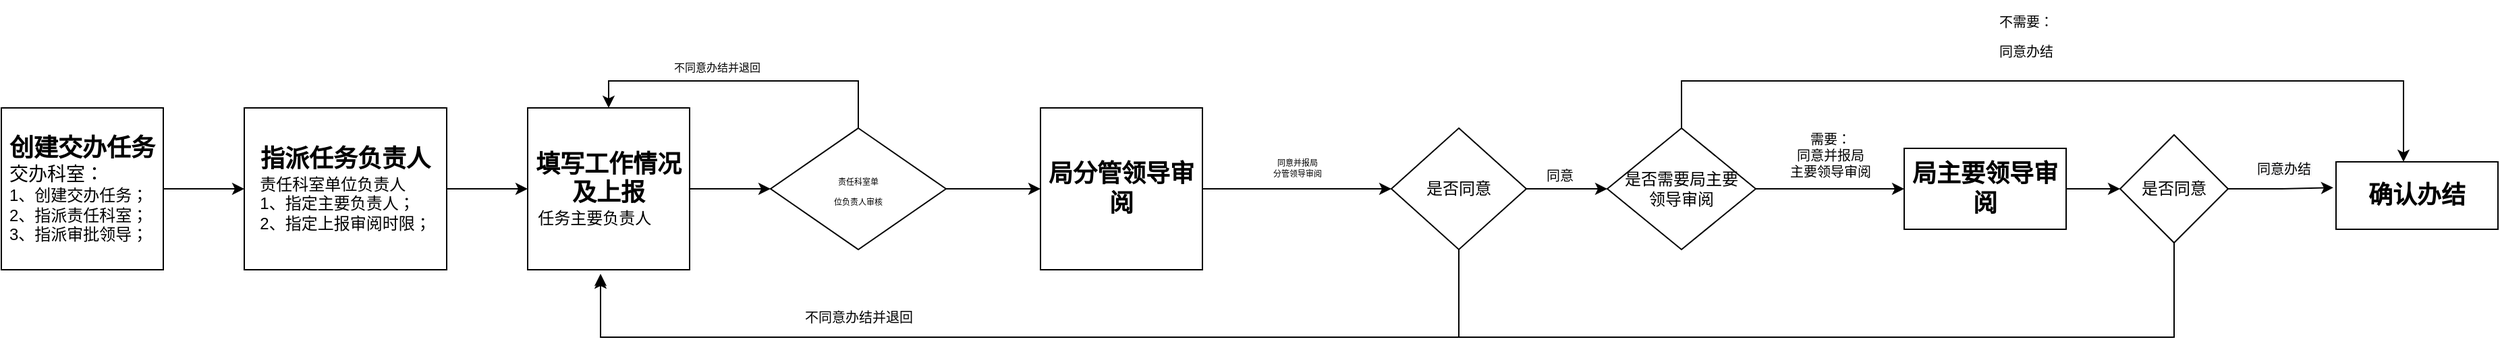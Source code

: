 <mxfile version="16.2.4" type="github">
  <diagram id="zva_Izvk_Pw7jRFiOZ6U" name="第 1 页">
    <mxGraphModel dx="1422" dy="794" grid="1" gridSize="10" guides="1" tooltips="1" connect="1" arrows="1" fold="1" page="1" pageScale="1" pageWidth="827" pageHeight="1169" math="0" shadow="0">
      <root>
        <mxCell id="0" />
        <mxCell id="1" parent="0" />
        <mxCell id="wEzHK_rQ6-qJ8AS3pq5E-3" value="" style="edgeStyle=orthogonalEdgeStyle;rounded=0;orthogonalLoop=1;jettySize=auto;html=1;" edge="1" parent="1" source="wEzHK_rQ6-qJ8AS3pq5E-1" target="wEzHK_rQ6-qJ8AS3pq5E-2">
          <mxGeometry relative="1" as="geometry" />
        </mxCell>
        <mxCell id="wEzHK_rQ6-qJ8AS3pq5E-1" value="&lt;span style=&quot;text-align: left&quot;&gt;&lt;b&gt;&lt;font style=&quot;font-size: 18px&quot;&gt;创建交办任务&lt;/font&gt;&lt;/b&gt;&lt;br&gt;&lt;div style=&quot;text-align: left&quot;&gt;&lt;span style=&quot;font-size: 14px ; text-align: center&quot;&gt;交办科室：&lt;/span&gt;&lt;/div&gt;&lt;/span&gt;&lt;div style=&quot;text-align: left&quot;&gt;&lt;span&gt;1、创建交办任务；&lt;/span&gt;&lt;/div&gt;&lt;div style=&quot;text-align: left&quot;&gt;&lt;span&gt;2、指派责任科室；&lt;/span&gt;&lt;/div&gt;&lt;div style=&quot;text-align: left&quot;&gt;&lt;span&gt;3、指派审批领导；&lt;/span&gt;&lt;/div&gt;" style="rounded=0;whiteSpace=wrap;html=1;" vertex="1" parent="1">
          <mxGeometry x="10" y="280" width="120" height="120" as="geometry" />
        </mxCell>
        <mxCell id="wEzHK_rQ6-qJ8AS3pq5E-7" value="" style="edgeStyle=orthogonalEdgeStyle;rounded=0;orthogonalLoop=1;jettySize=auto;html=1;fontSize=14;" edge="1" parent="1" source="wEzHK_rQ6-qJ8AS3pq5E-2" target="wEzHK_rQ6-qJ8AS3pq5E-6">
          <mxGeometry relative="1" as="geometry" />
        </mxCell>
        <mxCell id="wEzHK_rQ6-qJ8AS3pq5E-2" value="&lt;b&gt;&lt;font style=&quot;font-size: 18px&quot;&gt;指派任务负责人&lt;/font&gt;&lt;/b&gt;&lt;br&gt;&lt;div style=&quot;text-align: left&quot;&gt;责任科室单位负责人&lt;/div&gt;&lt;div style=&quot;text-align: left&quot;&gt;&lt;span&gt;1、指定主要负责人；&lt;/span&gt;&lt;/div&gt;&lt;div style=&quot;text-align: left&quot;&gt;&lt;span&gt;2、指定上报审阅时限；&lt;/span&gt;&lt;/div&gt;" style="rounded=0;whiteSpace=wrap;html=1;" vertex="1" parent="1">
          <mxGeometry x="190" y="280" width="150" height="120" as="geometry" />
        </mxCell>
        <mxCell id="wEzHK_rQ6-qJ8AS3pq5E-17" value="" style="edgeStyle=orthogonalEdgeStyle;rounded=0;orthogonalLoop=1;jettySize=auto;html=1;fontSize=18;" edge="1" parent="1" source="wEzHK_rQ6-qJ8AS3pq5E-6" target="wEzHK_rQ6-qJ8AS3pq5E-16">
          <mxGeometry relative="1" as="geometry" />
        </mxCell>
        <mxCell id="wEzHK_rQ6-qJ8AS3pq5E-6" value="&lt;font&gt;&lt;span style=&quot;font-size: 18px&quot;&gt;&lt;b&gt;填写工作情况及上报&lt;/b&gt;&lt;/span&gt;&lt;br&gt;&lt;div style=&quot;text-align: left&quot;&gt;&lt;span&gt;&amp;nbsp; 任务主要负责人&lt;/span&gt;&lt;br&gt;&lt;/div&gt;&lt;/font&gt;" style="whiteSpace=wrap;html=1;rounded=0;" vertex="1" parent="1">
          <mxGeometry x="400" y="280" width="120" height="120" as="geometry" />
        </mxCell>
        <mxCell id="wEzHK_rQ6-qJ8AS3pq5E-18" style="edgeStyle=orthogonalEdgeStyle;rounded=0;orthogonalLoop=1;jettySize=auto;html=1;entryX=0.5;entryY=0;entryDx=0;entryDy=0;fontSize=8;" edge="1" parent="1" source="wEzHK_rQ6-qJ8AS3pq5E-16" target="wEzHK_rQ6-qJ8AS3pq5E-6">
          <mxGeometry relative="1" as="geometry">
            <Array as="points">
              <mxPoint x="645" y="260" />
              <mxPoint x="460" y="260" />
            </Array>
          </mxGeometry>
        </mxCell>
        <mxCell id="wEzHK_rQ6-qJ8AS3pq5E-19" value="不同意办结并退回" style="edgeLabel;html=1;align=center;verticalAlign=middle;resizable=0;points=[];fontSize=8;" vertex="1" connectable="0" parent="wEzHK_rQ6-qJ8AS3pq5E-18">
          <mxGeometry x="-0.08" y="-3" relative="1" as="geometry">
            <mxPoint x="-30" y="-7" as="offset" />
          </mxGeometry>
        </mxCell>
        <mxCell id="wEzHK_rQ6-qJ8AS3pq5E-21" value="" style="edgeStyle=orthogonalEdgeStyle;rounded=0;orthogonalLoop=1;jettySize=auto;html=1;fontSize=8;" edge="1" parent="1" source="wEzHK_rQ6-qJ8AS3pq5E-16" target="wEzHK_rQ6-qJ8AS3pq5E-20">
          <mxGeometry relative="1" as="geometry" />
        </mxCell>
        <mxCell id="wEzHK_rQ6-qJ8AS3pq5E-16" value="&lt;font style=&quot;font-size: 6px&quot;&gt;&lt;span style=&quot;background-color: rgb(255 , 255 , 255)&quot;&gt;责任科室单&lt;/span&gt;&lt;br style=&quot;background-color: rgb(255 , 255 , 255)&quot;&gt;&lt;span style=&quot;background-color: rgb(255 , 255 , 255)&quot;&gt;位负责人审核&lt;/span&gt;&lt;/font&gt;" style="rhombus;whiteSpace=wrap;html=1;rounded=0;" vertex="1" parent="1">
          <mxGeometry x="580" y="295" width="130" height="90" as="geometry" />
        </mxCell>
        <mxCell id="wEzHK_rQ6-qJ8AS3pq5E-26" value="" style="edgeStyle=orthogonalEdgeStyle;rounded=0;orthogonalLoop=1;jettySize=auto;html=1;fontSize=18;" edge="1" parent="1" source="wEzHK_rQ6-qJ8AS3pq5E-20" target="wEzHK_rQ6-qJ8AS3pq5E-25">
          <mxGeometry relative="1" as="geometry" />
        </mxCell>
        <mxCell id="wEzHK_rQ6-qJ8AS3pq5E-20" value="&lt;font style=&quot;font-size: 18px&quot;&gt;&lt;b&gt;局分管领导审阅&lt;/b&gt;&lt;/font&gt;" style="whiteSpace=wrap;html=1;rounded=0;" vertex="1" parent="1">
          <mxGeometry x="780" y="280" width="120" height="120" as="geometry" />
        </mxCell>
        <mxCell id="wEzHK_rQ6-qJ8AS3pq5E-23" value="同意并报局&lt;br&gt;分管领导审阅" style="text;html=1;align=center;verticalAlign=middle;resizable=0;points=[];autosize=1;strokeColor=none;fillColor=none;fontSize=6;" vertex="1" parent="1">
          <mxGeometry x="925" y="315" width="90" height="20" as="geometry" />
        </mxCell>
        <mxCell id="wEzHK_rQ6-qJ8AS3pq5E-28" value="" style="edgeStyle=orthogonalEdgeStyle;rounded=0;orthogonalLoop=1;jettySize=auto;html=1;fontSize=18;" edge="1" parent="1" source="wEzHK_rQ6-qJ8AS3pq5E-25" target="wEzHK_rQ6-qJ8AS3pq5E-27">
          <mxGeometry relative="1" as="geometry" />
        </mxCell>
        <mxCell id="wEzHK_rQ6-qJ8AS3pq5E-31" style="edgeStyle=orthogonalEdgeStyle;rounded=0;orthogonalLoop=1;jettySize=auto;html=1;entryX=0.45;entryY=1.025;entryDx=0;entryDy=0;entryPerimeter=0;fontSize=18;" edge="1" parent="1" source="wEzHK_rQ6-qJ8AS3pq5E-25" target="wEzHK_rQ6-qJ8AS3pq5E-6">
          <mxGeometry relative="1" as="geometry">
            <Array as="points">
              <mxPoint x="1090" y="450" />
              <mxPoint x="454" y="450" />
            </Array>
          </mxGeometry>
        </mxCell>
        <mxCell id="wEzHK_rQ6-qJ8AS3pq5E-25" value="是否同意" style="rhombus;whiteSpace=wrap;html=1;rounded=0;" vertex="1" parent="1">
          <mxGeometry x="1040" y="295" width="100" height="90" as="geometry" />
        </mxCell>
        <mxCell id="wEzHK_rQ6-qJ8AS3pq5E-30" value="" style="edgeStyle=orthogonalEdgeStyle;rounded=0;orthogonalLoop=1;jettySize=auto;html=1;fontSize=18;" edge="1" parent="1" source="wEzHK_rQ6-qJ8AS3pq5E-27" target="wEzHK_rQ6-qJ8AS3pq5E-29">
          <mxGeometry relative="1" as="geometry" />
        </mxCell>
        <mxCell id="wEzHK_rQ6-qJ8AS3pq5E-38" value="" style="edgeStyle=orthogonalEdgeStyle;rounded=0;orthogonalLoop=1;jettySize=auto;html=1;fontSize=10;" edge="1" parent="1" source="wEzHK_rQ6-qJ8AS3pq5E-27" target="wEzHK_rQ6-qJ8AS3pq5E-37">
          <mxGeometry relative="1" as="geometry">
            <Array as="points">
              <mxPoint x="1255" y="260" />
              <mxPoint x="1790" y="260" />
            </Array>
          </mxGeometry>
        </mxCell>
        <mxCell id="wEzHK_rQ6-qJ8AS3pq5E-27" value="是否需要局主要&lt;br&gt;领导审阅" style="rhombus;whiteSpace=wrap;html=1;rounded=0;" vertex="1" parent="1">
          <mxGeometry x="1200" y="295" width="110" height="90" as="geometry" />
        </mxCell>
        <mxCell id="wEzHK_rQ6-qJ8AS3pq5E-41" value="" style="edgeStyle=orthogonalEdgeStyle;rounded=0;orthogonalLoop=1;jettySize=auto;html=1;fontSize=10;" edge="1" parent="1" source="wEzHK_rQ6-qJ8AS3pq5E-29" target="wEzHK_rQ6-qJ8AS3pq5E-40">
          <mxGeometry relative="1" as="geometry" />
        </mxCell>
        <mxCell id="wEzHK_rQ6-qJ8AS3pq5E-29" value="&lt;b style=&quot;font-size: 18px&quot;&gt;局主要领导审阅&lt;/b&gt;" style="whiteSpace=wrap;html=1;rounded=0;" vertex="1" parent="1">
          <mxGeometry x="1420" y="310" width="120" height="60" as="geometry" />
        </mxCell>
        <mxCell id="wEzHK_rQ6-qJ8AS3pq5E-33" value="不同意办结并退回" style="text;html=1;align=center;verticalAlign=middle;resizable=0;points=[];autosize=1;strokeColor=none;fillColor=none;fontSize=10;" vertex="1" parent="1">
          <mxGeometry x="590" y="425" width="110" height="20" as="geometry" />
        </mxCell>
        <mxCell id="wEzHK_rQ6-qJ8AS3pq5E-34" value="同意" style="text;html=1;strokeColor=none;fillColor=none;align=center;verticalAlign=middle;whiteSpace=wrap;rounded=0;fontSize=10;" vertex="1" parent="1">
          <mxGeometry x="1135" y="315" width="60" height="30" as="geometry" />
        </mxCell>
        <mxCell id="wEzHK_rQ6-qJ8AS3pq5E-36" value="需要：&lt;br&gt;同意并报局&lt;br&gt;主要领导审阅" style="text;html=1;align=center;verticalAlign=middle;resizable=0;points=[];autosize=1;strokeColor=none;fillColor=none;fontSize=10;" vertex="1" parent="1">
          <mxGeometry x="1320" y="295" width="90" height="40" as="geometry" />
        </mxCell>
        <mxCell id="wEzHK_rQ6-qJ8AS3pq5E-37" value="&lt;b&gt;&lt;font style=&quot;font-size: 18px&quot;&gt;确认办结&lt;/font&gt;&lt;/b&gt;" style="whiteSpace=wrap;html=1;rounded=0;" vertex="1" parent="1">
          <mxGeometry x="1740" y="320" width="120" height="50" as="geometry" />
        </mxCell>
        <mxCell id="wEzHK_rQ6-qJ8AS3pq5E-39" value="&lt;font style=&quot;font-size: 10px&quot;&gt;不需要：&lt;br&gt;同意办结&lt;/font&gt;" style="text;html=1;align=center;verticalAlign=middle;resizable=0;points=[];autosize=1;strokeColor=none;fillColor=none;fontSize=18;" vertex="1" parent="1">
          <mxGeometry x="1480" y="200" width="60" height="50" as="geometry" />
        </mxCell>
        <mxCell id="wEzHK_rQ6-qJ8AS3pq5E-42" style="edgeStyle=orthogonalEdgeStyle;rounded=0;orthogonalLoop=1;jettySize=auto;html=1;entryX=-0.017;entryY=0.383;entryDx=0;entryDy=0;fontSize=10;entryPerimeter=0;" edge="1" parent="1" source="wEzHK_rQ6-qJ8AS3pq5E-40" target="wEzHK_rQ6-qJ8AS3pq5E-37">
          <mxGeometry relative="1" as="geometry" />
        </mxCell>
        <mxCell id="wEzHK_rQ6-qJ8AS3pq5E-43" value="&lt;span style=&quot;background-color: rgb(248 , 249 , 250)&quot;&gt;同意办结&lt;/span&gt;" style="edgeLabel;html=1;align=center;verticalAlign=middle;resizable=0;points=[];fontSize=10;" vertex="1" connectable="0" parent="wEzHK_rQ6-qJ8AS3pq5E-42">
          <mxGeometry x="-0.126" y="1" relative="1" as="geometry">
            <mxPoint x="6" y="-14" as="offset" />
          </mxGeometry>
        </mxCell>
        <mxCell id="wEzHK_rQ6-qJ8AS3pq5E-44" style="edgeStyle=orthogonalEdgeStyle;rounded=0;orthogonalLoop=1;jettySize=auto;html=1;entryX=0.45;entryY=1.042;entryDx=0;entryDy=0;entryPerimeter=0;fontSize=10;exitX=0.5;exitY=1;exitDx=0;exitDy=0;" edge="1" parent="1" source="wEzHK_rQ6-qJ8AS3pq5E-40" target="wEzHK_rQ6-qJ8AS3pq5E-6">
          <mxGeometry relative="1" as="geometry">
            <Array as="points">
              <mxPoint x="1620" y="450" />
              <mxPoint x="454" y="450" />
            </Array>
          </mxGeometry>
        </mxCell>
        <mxCell id="wEzHK_rQ6-qJ8AS3pq5E-40" value="是否同意" style="rhombus;whiteSpace=wrap;html=1;rounded=0;" vertex="1" parent="1">
          <mxGeometry x="1580" y="300" width="80" height="80" as="geometry" />
        </mxCell>
      </root>
    </mxGraphModel>
  </diagram>
</mxfile>
